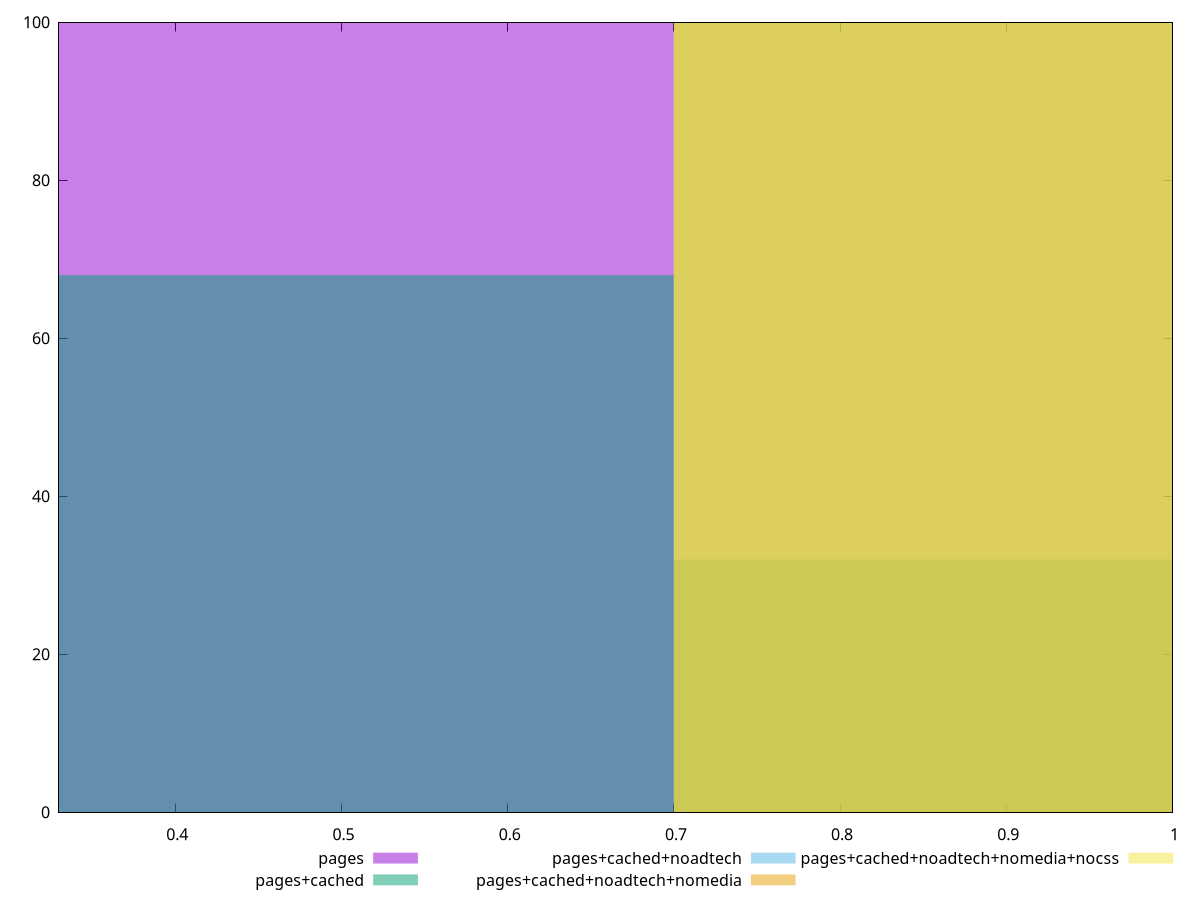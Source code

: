 reset

$pages <<EOF
0.46664326824334607 100
EOF

$pagesCached <<EOF
0.46664326824334607 68
0.9332865364866921 32
EOF

$pagesCachedNoadtech <<EOF
0.9332865364866921 100
EOF

$pagesCachedNoadtechNomedia <<EOF
0.9332865364866921 100
EOF

$pagesCachedNoadtechNomediaNocss <<EOF
0.9332865364866921 100
EOF

set key outside below
set boxwidth 0.46664326824334607
set xrange [0.33:1]
set yrange [0:100]
set trange [0:100]
set style fill transparent solid 0.5 noborder
set terminal svg size 640, 530 enhanced background rgb 'white'
set output "report_00018_2021-02-10T15-25-16.877Z/speed-index/comparison/histogram/all_score.svg"

plot $pages title "pages" with boxes, \
     $pagesCached title "pages+cached" with boxes, \
     $pagesCachedNoadtech title "pages+cached+noadtech" with boxes, \
     $pagesCachedNoadtechNomedia title "pages+cached+noadtech+nomedia" with boxes, \
     $pagesCachedNoadtechNomediaNocss title "pages+cached+noadtech+nomedia+nocss" with boxes

reset
